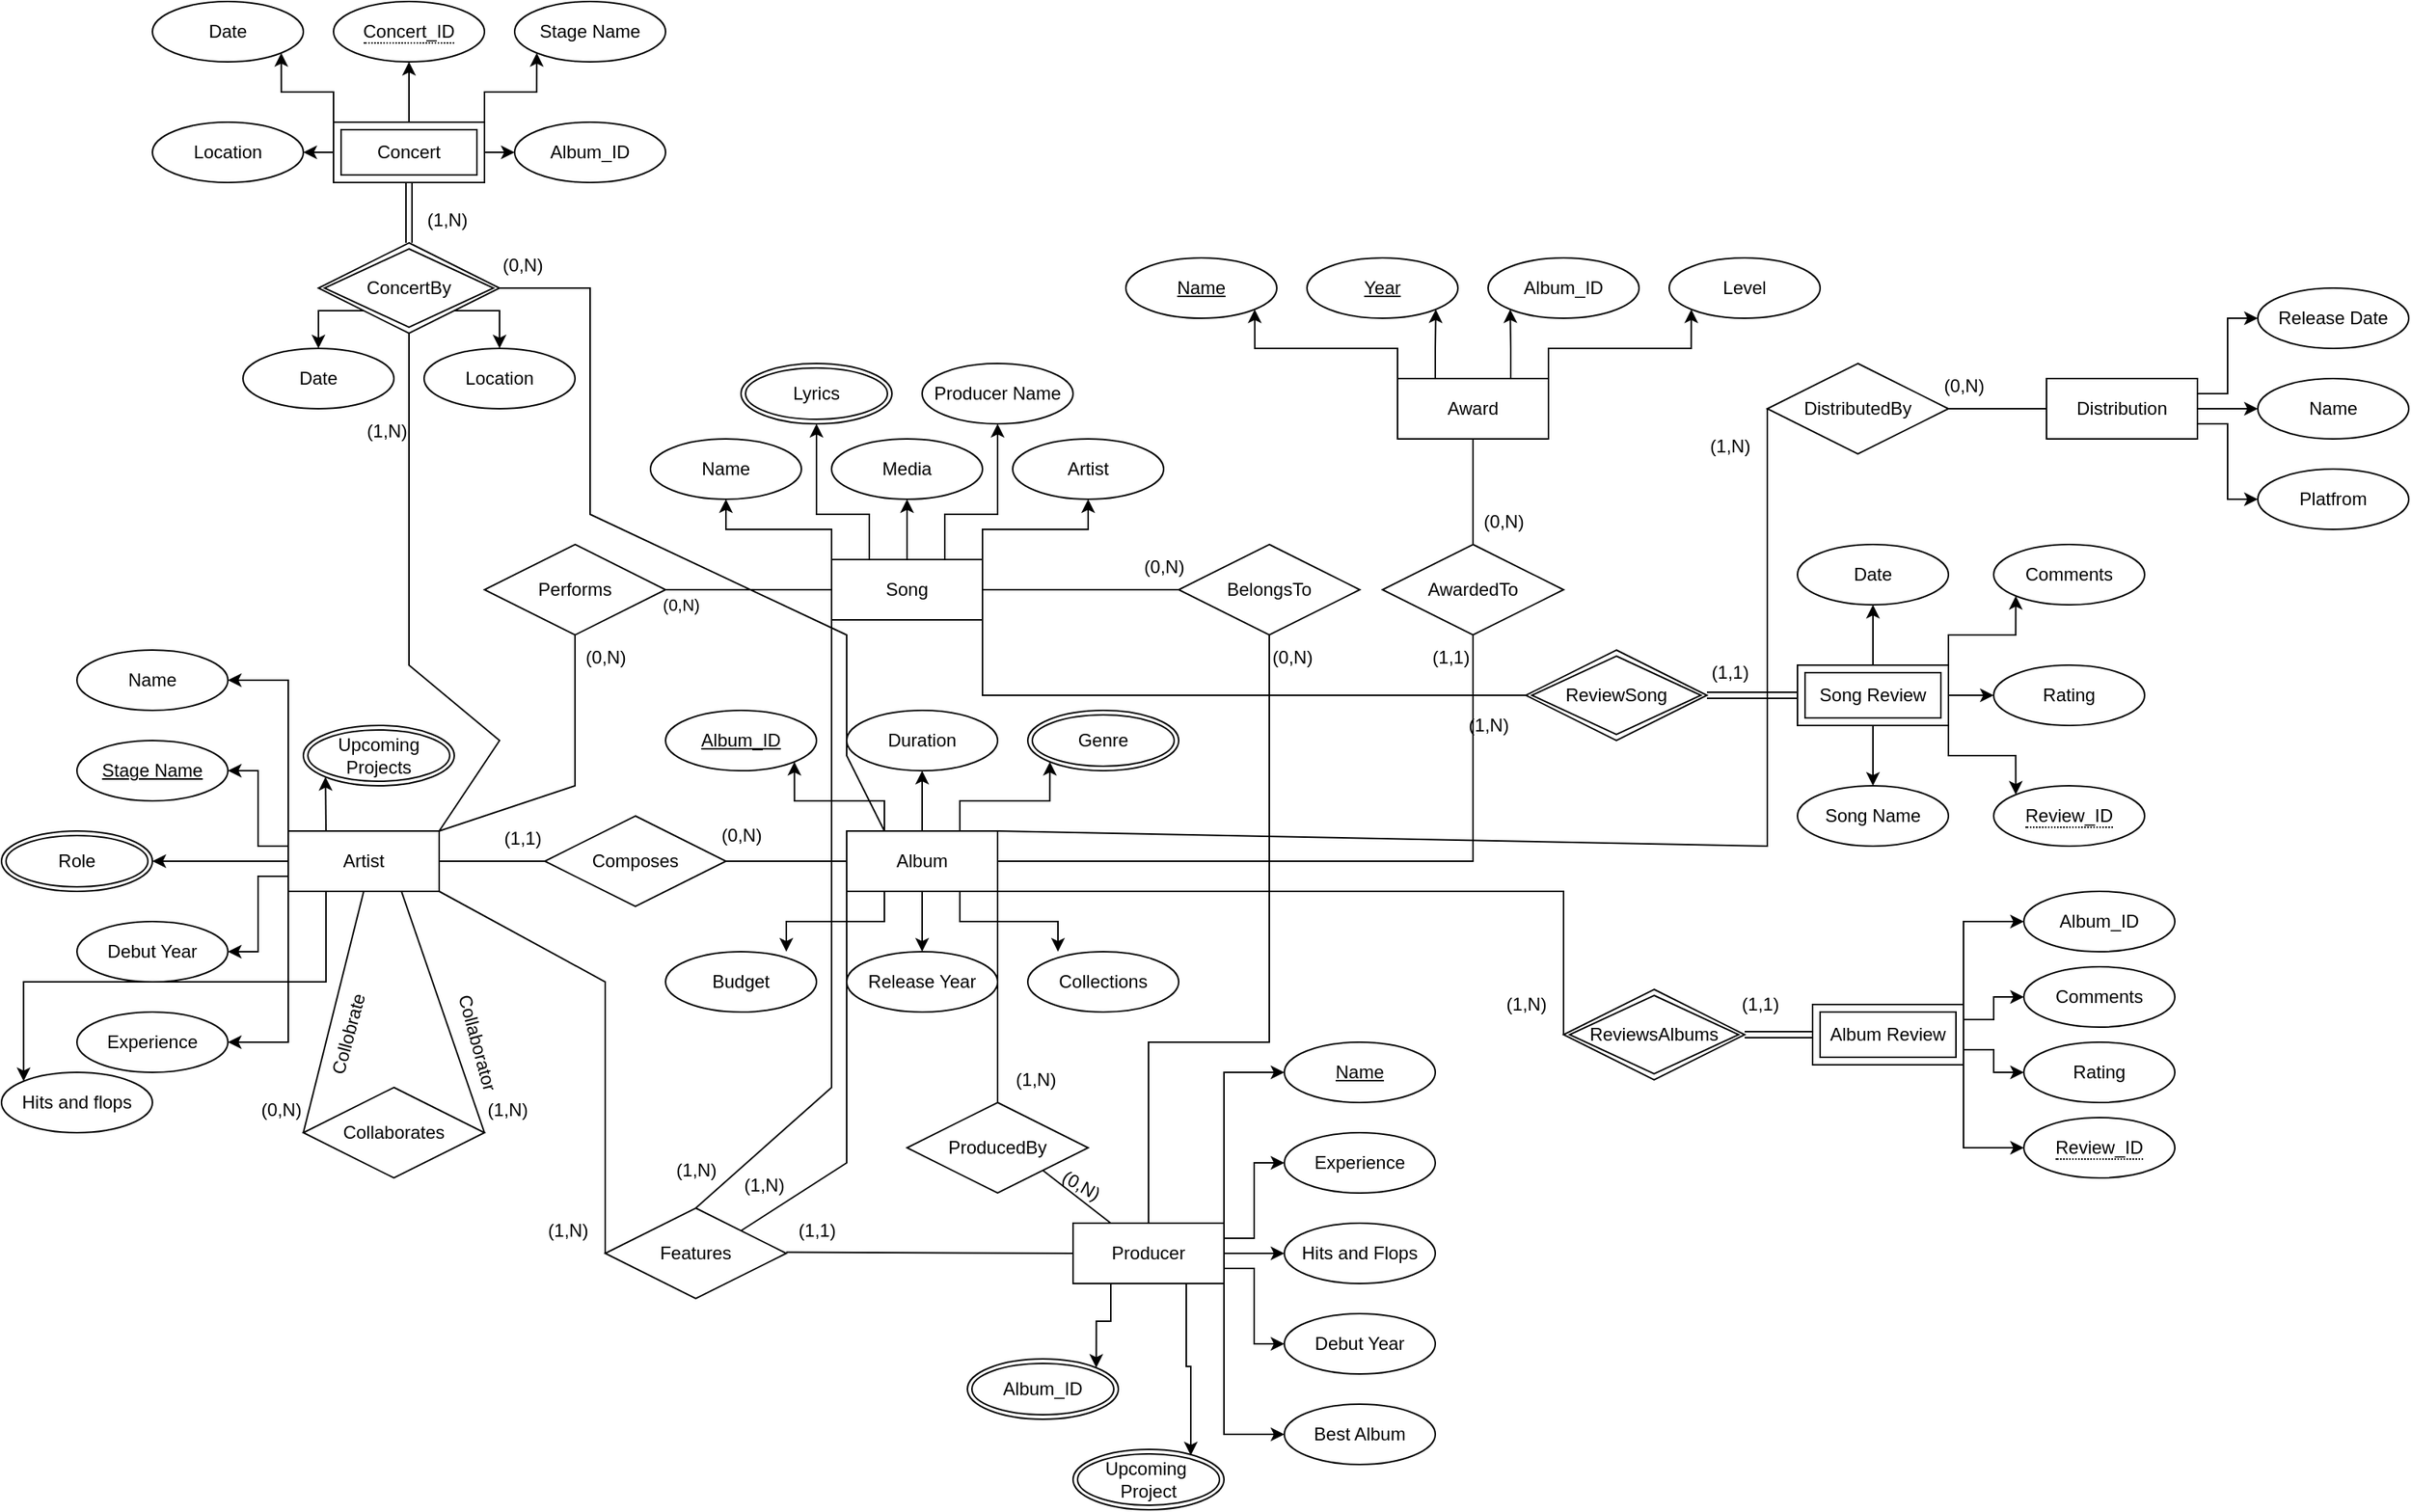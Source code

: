 <mxfile version="24.8.1">
  <diagram name="Page-1" id="gNKLgJ729ShWe-qxN5XY">
    <mxGraphModel dx="2449" dy="1086" grid="0" gridSize="10" guides="1" tooltips="1" connect="1" arrows="1" fold="1" page="0" pageScale="1" pageWidth="850" pageHeight="1100" math="0" shadow="0">
      <root>
        <mxCell id="0" />
        <mxCell id="1" parent="0" />
        <mxCell id="EXmQkmnTeIxn1TlSWP1r-30" value="" style="group" vertex="1" connectable="0" parent="1">
          <mxGeometry x="-320" y="500" width="370" height="320" as="geometry" />
        </mxCell>
        <mxCell id="EXmQkmnTeIxn1TlSWP1r-23" style="edgeStyle=orthogonalEdgeStyle;rounded=0;orthogonalLoop=1;jettySize=auto;html=1;exitX=0;exitY=0;exitDx=0;exitDy=0;entryX=1;entryY=0.5;entryDx=0;entryDy=0;" edge="1" parent="EXmQkmnTeIxn1TlSWP1r-30" source="EXmQkmnTeIxn1TlSWP1r-2" target="EXmQkmnTeIxn1TlSWP1r-11">
          <mxGeometry relative="1" as="geometry" />
        </mxCell>
        <mxCell id="EXmQkmnTeIxn1TlSWP1r-24" style="edgeStyle=orthogonalEdgeStyle;rounded=0;orthogonalLoop=1;jettySize=auto;html=1;exitX=0;exitY=0.25;exitDx=0;exitDy=0;entryX=1;entryY=0.5;entryDx=0;entryDy=0;" edge="1" parent="EXmQkmnTeIxn1TlSWP1r-30" source="EXmQkmnTeIxn1TlSWP1r-2" target="EXmQkmnTeIxn1TlSWP1r-13">
          <mxGeometry relative="1" as="geometry" />
        </mxCell>
        <mxCell id="EXmQkmnTeIxn1TlSWP1r-25" style="edgeStyle=orthogonalEdgeStyle;rounded=0;orthogonalLoop=1;jettySize=auto;html=1;exitX=0;exitY=1;exitDx=0;exitDy=0;entryX=1;entryY=0.5;entryDx=0;entryDy=0;" edge="1" parent="EXmQkmnTeIxn1TlSWP1r-30" source="EXmQkmnTeIxn1TlSWP1r-2" target="EXmQkmnTeIxn1TlSWP1r-17">
          <mxGeometry relative="1" as="geometry" />
        </mxCell>
        <mxCell id="EXmQkmnTeIxn1TlSWP1r-26" style="edgeStyle=orthogonalEdgeStyle;rounded=0;orthogonalLoop=1;jettySize=auto;html=1;exitX=0;exitY=0.75;exitDx=0;exitDy=0;entryX=1;entryY=0.5;entryDx=0;entryDy=0;" edge="1" parent="EXmQkmnTeIxn1TlSWP1r-30" source="EXmQkmnTeIxn1TlSWP1r-2" target="EXmQkmnTeIxn1TlSWP1r-14">
          <mxGeometry relative="1" as="geometry" />
        </mxCell>
        <mxCell id="EXmQkmnTeIxn1TlSWP1r-27" style="edgeStyle=orthogonalEdgeStyle;rounded=0;orthogonalLoop=1;jettySize=auto;html=1;exitX=0;exitY=0.5;exitDx=0;exitDy=0;entryX=1;entryY=0.5;entryDx=0;entryDy=0;" edge="1" parent="EXmQkmnTeIxn1TlSWP1r-30" source="EXmQkmnTeIxn1TlSWP1r-2" target="EXmQkmnTeIxn1TlSWP1r-16">
          <mxGeometry relative="1" as="geometry" />
        </mxCell>
        <mxCell id="EXmQkmnTeIxn1TlSWP1r-28" style="edgeStyle=orthogonalEdgeStyle;rounded=0;orthogonalLoop=1;jettySize=auto;html=1;exitX=0.25;exitY=0;exitDx=0;exitDy=0;entryX=0;entryY=1;entryDx=0;entryDy=0;" edge="1" parent="EXmQkmnTeIxn1TlSWP1r-30" source="EXmQkmnTeIxn1TlSWP1r-2" target="EXmQkmnTeIxn1TlSWP1r-18">
          <mxGeometry relative="1" as="geometry" />
        </mxCell>
        <mxCell id="EXmQkmnTeIxn1TlSWP1r-2" value="Artist" style="whiteSpace=wrap;html=1;align=center;" vertex="1" parent="EXmQkmnTeIxn1TlSWP1r-30">
          <mxGeometry x="190" y="120" width="100" height="40" as="geometry" />
        </mxCell>
        <mxCell id="EXmQkmnTeIxn1TlSWP1r-11" value="Name" style="ellipse;whiteSpace=wrap;html=1;align=center;" vertex="1" parent="EXmQkmnTeIxn1TlSWP1r-30">
          <mxGeometry x="50" width="100" height="40" as="geometry" />
        </mxCell>
        <mxCell id="EXmQkmnTeIxn1TlSWP1r-13" value="Stage Name" style="ellipse;whiteSpace=wrap;html=1;align=center;fontStyle=4;" vertex="1" parent="EXmQkmnTeIxn1TlSWP1r-30">
          <mxGeometry x="50" y="60" width="100" height="40" as="geometry" />
        </mxCell>
        <mxCell id="EXmQkmnTeIxn1TlSWP1r-14" value="Debut Year" style="ellipse;whiteSpace=wrap;html=1;align=center;" vertex="1" parent="EXmQkmnTeIxn1TlSWP1r-30">
          <mxGeometry x="50" y="180" width="100" height="40" as="geometry" />
        </mxCell>
        <mxCell id="EXmQkmnTeIxn1TlSWP1r-16" value="Role" style="ellipse;shape=doubleEllipse;margin=3;whiteSpace=wrap;html=1;align=center;" vertex="1" parent="EXmQkmnTeIxn1TlSWP1r-30">
          <mxGeometry y="120" width="100" height="40" as="geometry" />
        </mxCell>
        <mxCell id="EXmQkmnTeIxn1TlSWP1r-17" value="Experience" style="ellipse;whiteSpace=wrap;html=1;align=center;" vertex="1" parent="EXmQkmnTeIxn1TlSWP1r-30">
          <mxGeometry x="50" y="240" width="100" height="40" as="geometry" />
        </mxCell>
        <mxCell id="EXmQkmnTeIxn1TlSWP1r-18" value="Upcoming&lt;div&gt;Projects&lt;/div&gt;" style="ellipse;shape=doubleEllipse;margin=3;whiteSpace=wrap;html=1;align=center;" vertex="1" parent="EXmQkmnTeIxn1TlSWP1r-30">
          <mxGeometry x="200" y="50" width="100" height="40" as="geometry" />
        </mxCell>
        <mxCell id="EXmQkmnTeIxn1TlSWP1r-154" value="Collaborator" style="text;html=1;align=center;verticalAlign=middle;resizable=0;points=[];autosize=1;strokeColor=none;fillColor=none;rotation=75;" vertex="1" parent="EXmQkmnTeIxn1TlSWP1r-30">
          <mxGeometry x="270" y="245" width="90" height="30" as="geometry" />
        </mxCell>
        <mxCell id="EXmQkmnTeIxn1TlSWP1r-156" value="Collobrate" style="text;html=1;align=center;verticalAlign=middle;resizable=0;points=[];autosize=1;strokeColor=none;fillColor=none;rotation=-75;" vertex="1" parent="EXmQkmnTeIxn1TlSWP1r-30">
          <mxGeometry x="190" y="240" width="80" height="30" as="geometry" />
        </mxCell>
        <mxCell id="EXmQkmnTeIxn1TlSWP1r-198" value="(1,1)" style="text;html=1;align=center;verticalAlign=middle;resizable=0;points=[];autosize=1;strokeColor=none;fillColor=none;" vertex="1" parent="EXmQkmnTeIxn1TlSWP1r-30">
          <mxGeometry x="320" y="110" width="50" height="30" as="geometry" />
        </mxCell>
        <mxCell id="EXmQkmnTeIxn1TlSWP1r-217" value="(1,N)" style="text;html=1;align=center;verticalAlign=middle;resizable=0;points=[];autosize=1;strokeColor=none;fillColor=none;" vertex="1" parent="EXmQkmnTeIxn1TlSWP1r-30">
          <mxGeometry x="310" y="290" width="50" height="30" as="geometry" />
        </mxCell>
        <mxCell id="EXmQkmnTeIxn1TlSWP1r-219" value="(0,N)" style="text;html=1;align=center;verticalAlign=middle;resizable=0;points=[];autosize=1;strokeColor=none;fillColor=none;" vertex="1" parent="EXmQkmnTeIxn1TlSWP1r-30">
          <mxGeometry x="160" y="290" width="50" height="30" as="geometry" />
        </mxCell>
        <mxCell id="EXmQkmnTeIxn1TlSWP1r-48" value="" style="group" vertex="1" connectable="0" parent="1">
          <mxGeometry x="320" y="760" width="310" height="310" as="geometry" />
        </mxCell>
        <mxCell id="EXmQkmnTeIxn1TlSWP1r-41" style="edgeStyle=orthogonalEdgeStyle;rounded=0;orthogonalLoop=1;jettySize=auto;html=1;exitX=1;exitY=0;exitDx=0;exitDy=0;entryX=0;entryY=0.5;entryDx=0;entryDy=0;" edge="1" parent="EXmQkmnTeIxn1TlSWP1r-48" source="EXmQkmnTeIxn1TlSWP1r-6" target="EXmQkmnTeIxn1TlSWP1r-31">
          <mxGeometry relative="1" as="geometry" />
        </mxCell>
        <mxCell id="EXmQkmnTeIxn1TlSWP1r-42" style="edgeStyle=orthogonalEdgeStyle;rounded=0;orthogonalLoop=1;jettySize=auto;html=1;exitX=1;exitY=0.25;exitDx=0;exitDy=0;entryX=0;entryY=0.5;entryDx=0;entryDy=0;" edge="1" parent="EXmQkmnTeIxn1TlSWP1r-48" source="EXmQkmnTeIxn1TlSWP1r-6" target="EXmQkmnTeIxn1TlSWP1r-38">
          <mxGeometry relative="1" as="geometry" />
        </mxCell>
        <mxCell id="EXmQkmnTeIxn1TlSWP1r-43" style="edgeStyle=orthogonalEdgeStyle;rounded=0;orthogonalLoop=1;jettySize=auto;html=1;exitX=1;exitY=0.5;exitDx=0;exitDy=0;entryX=0;entryY=0.5;entryDx=0;entryDy=0;" edge="1" parent="EXmQkmnTeIxn1TlSWP1r-48" source="EXmQkmnTeIxn1TlSWP1r-6" target="EXmQkmnTeIxn1TlSWP1r-40">
          <mxGeometry relative="1" as="geometry" />
        </mxCell>
        <mxCell id="EXmQkmnTeIxn1TlSWP1r-44" style="edgeStyle=orthogonalEdgeStyle;rounded=0;orthogonalLoop=1;jettySize=auto;html=1;exitX=1;exitY=0.75;exitDx=0;exitDy=0;entryX=0;entryY=0.5;entryDx=0;entryDy=0;" edge="1" parent="EXmQkmnTeIxn1TlSWP1r-48" source="EXmQkmnTeIxn1TlSWP1r-6" target="EXmQkmnTeIxn1TlSWP1r-34">
          <mxGeometry relative="1" as="geometry" />
        </mxCell>
        <mxCell id="EXmQkmnTeIxn1TlSWP1r-45" style="edgeStyle=orthogonalEdgeStyle;rounded=0;orthogonalLoop=1;jettySize=auto;html=1;exitX=1;exitY=1;exitDx=0;exitDy=0;entryX=0;entryY=0.5;entryDx=0;entryDy=0;" edge="1" parent="EXmQkmnTeIxn1TlSWP1r-48" source="EXmQkmnTeIxn1TlSWP1r-6" target="EXmQkmnTeIxn1TlSWP1r-37">
          <mxGeometry relative="1" as="geometry" />
        </mxCell>
        <mxCell id="EXmQkmnTeIxn1TlSWP1r-46" style="edgeStyle=orthogonalEdgeStyle;rounded=0;orthogonalLoop=1;jettySize=auto;html=1;exitX=0.25;exitY=1;exitDx=0;exitDy=0;entryX=1;entryY=0;entryDx=0;entryDy=0;" edge="1" parent="EXmQkmnTeIxn1TlSWP1r-48" source="EXmQkmnTeIxn1TlSWP1r-6" target="EXmQkmnTeIxn1TlSWP1r-33">
          <mxGeometry relative="1" as="geometry" />
        </mxCell>
        <mxCell id="EXmQkmnTeIxn1TlSWP1r-6" value="Producer" style="whiteSpace=wrap;html=1;align=center;" vertex="1" parent="EXmQkmnTeIxn1TlSWP1r-48">
          <mxGeometry x="70" y="120" width="100" height="40" as="geometry" />
        </mxCell>
        <mxCell id="EXmQkmnTeIxn1TlSWP1r-31" value="Name" style="ellipse;whiteSpace=wrap;html=1;align=center;fontStyle=4;" vertex="1" parent="EXmQkmnTeIxn1TlSWP1r-48">
          <mxGeometry x="210" width="100" height="40" as="geometry" />
        </mxCell>
        <mxCell id="EXmQkmnTeIxn1TlSWP1r-33" value="Album_ID" style="ellipse;shape=doubleEllipse;margin=3;whiteSpace=wrap;html=1;align=center;" vertex="1" parent="EXmQkmnTeIxn1TlSWP1r-48">
          <mxGeometry y="210" width="100" height="40" as="geometry" />
        </mxCell>
        <mxCell id="EXmQkmnTeIxn1TlSWP1r-34" value="Debut Year" style="ellipse;whiteSpace=wrap;html=1;align=center;" vertex="1" parent="EXmQkmnTeIxn1TlSWP1r-48">
          <mxGeometry x="210" y="180" width="100" height="40" as="geometry" />
        </mxCell>
        <mxCell id="EXmQkmnTeIxn1TlSWP1r-35" value="Upcoming&amp;nbsp;&lt;div&gt;Project&lt;/div&gt;" style="ellipse;shape=doubleEllipse;margin=3;whiteSpace=wrap;html=1;align=center;" vertex="1" parent="EXmQkmnTeIxn1TlSWP1r-48">
          <mxGeometry x="70" y="270" width="100" height="40" as="geometry" />
        </mxCell>
        <mxCell id="EXmQkmnTeIxn1TlSWP1r-37" value="Best Album" style="ellipse;whiteSpace=wrap;html=1;align=center;" vertex="1" parent="EXmQkmnTeIxn1TlSWP1r-48">
          <mxGeometry x="210" y="240" width="100" height="40" as="geometry" />
        </mxCell>
        <mxCell id="EXmQkmnTeIxn1TlSWP1r-38" value="Experience" style="ellipse;whiteSpace=wrap;html=1;align=center;" vertex="1" parent="EXmQkmnTeIxn1TlSWP1r-48">
          <mxGeometry x="210" y="60" width="100" height="40" as="geometry" />
        </mxCell>
        <mxCell id="EXmQkmnTeIxn1TlSWP1r-40" value="Hits and Flops" style="ellipse;whiteSpace=wrap;html=1;align=center;" vertex="1" parent="EXmQkmnTeIxn1TlSWP1r-48">
          <mxGeometry x="210" y="120" width="100" height="40" as="geometry" />
        </mxCell>
        <mxCell id="EXmQkmnTeIxn1TlSWP1r-47" style="edgeStyle=orthogonalEdgeStyle;rounded=0;orthogonalLoop=1;jettySize=auto;html=1;exitX=0.75;exitY=1;exitDx=0;exitDy=0;entryX=0.78;entryY=0.1;entryDx=0;entryDy=0;entryPerimeter=0;" edge="1" parent="EXmQkmnTeIxn1TlSWP1r-48" source="EXmQkmnTeIxn1TlSWP1r-6" target="EXmQkmnTeIxn1TlSWP1r-35">
          <mxGeometry relative="1" as="geometry" />
        </mxCell>
        <mxCell id="EXmQkmnTeIxn1TlSWP1r-144" value="ProducedBy" style="shape=rhombus;perimeter=rhombusPerimeter;whiteSpace=wrap;html=1;align=center;" vertex="1" parent="EXmQkmnTeIxn1TlSWP1r-48">
          <mxGeometry x="-40" y="40" width="120" height="60" as="geometry" />
        </mxCell>
        <mxCell id="EXmQkmnTeIxn1TlSWP1r-162" value="" style="endArrow=none;html=1;rounded=0;exitX=1;exitY=1;exitDx=0;exitDy=0;entryX=0.25;entryY=0;entryDx=0;entryDy=0;" edge="1" parent="EXmQkmnTeIxn1TlSWP1r-48" source="EXmQkmnTeIxn1TlSWP1r-144" target="EXmQkmnTeIxn1TlSWP1r-6">
          <mxGeometry relative="1" as="geometry">
            <mxPoint x="30" y="40" as="sourcePoint" />
            <mxPoint x="190" y="40" as="targetPoint" />
          </mxGeometry>
        </mxCell>
        <mxCell id="EXmQkmnTeIxn1TlSWP1r-202" value="(1,N)" style="text;html=1;align=center;verticalAlign=middle;resizable=0;points=[];autosize=1;strokeColor=none;fillColor=none;" vertex="1" parent="EXmQkmnTeIxn1TlSWP1r-48">
          <mxGeometry x="20" y="10" width="50" height="30" as="geometry" />
        </mxCell>
        <mxCell id="EXmQkmnTeIxn1TlSWP1r-203" value="(0,N)" style="text;html=1;align=center;verticalAlign=middle;resizable=0;points=[];autosize=1;strokeColor=none;fillColor=none;rotation=30;" vertex="1" parent="EXmQkmnTeIxn1TlSWP1r-48">
          <mxGeometry x="50" y="80" width="50" height="30" as="geometry" />
        </mxCell>
        <mxCell id="EXmQkmnTeIxn1TlSWP1r-62" value="" style="group" vertex="1" connectable="0" parent="1">
          <mxGeometry x="120" y="540" width="340" height="200" as="geometry" />
        </mxCell>
        <mxCell id="EXmQkmnTeIxn1TlSWP1r-56" style="edgeStyle=orthogonalEdgeStyle;rounded=0;orthogonalLoop=1;jettySize=auto;html=1;exitX=0.5;exitY=0;exitDx=0;exitDy=0;entryX=0.5;entryY=1;entryDx=0;entryDy=0;" edge="1" parent="EXmQkmnTeIxn1TlSWP1r-62" source="EXmQkmnTeIxn1TlSWP1r-5" target="EXmQkmnTeIxn1TlSWP1r-50">
          <mxGeometry relative="1" as="geometry" />
        </mxCell>
        <mxCell id="EXmQkmnTeIxn1TlSWP1r-57" style="edgeStyle=orthogonalEdgeStyle;rounded=0;orthogonalLoop=1;jettySize=auto;html=1;exitX=0.75;exitY=0;exitDx=0;exitDy=0;entryX=0;entryY=1;entryDx=0;entryDy=0;" edge="1" parent="EXmQkmnTeIxn1TlSWP1r-62" source="EXmQkmnTeIxn1TlSWP1r-5" target="EXmQkmnTeIxn1TlSWP1r-52">
          <mxGeometry relative="1" as="geometry" />
        </mxCell>
        <mxCell id="EXmQkmnTeIxn1TlSWP1r-58" style="edgeStyle=orthogonalEdgeStyle;rounded=0;orthogonalLoop=1;jettySize=auto;html=1;exitX=0.25;exitY=0;exitDx=0;exitDy=0;entryX=1;entryY=1;entryDx=0;entryDy=0;" edge="1" parent="EXmQkmnTeIxn1TlSWP1r-62" source="EXmQkmnTeIxn1TlSWP1r-5" target="EXmQkmnTeIxn1TlSWP1r-49">
          <mxGeometry relative="1" as="geometry" />
        </mxCell>
        <mxCell id="EXmQkmnTeIxn1TlSWP1r-60" style="edgeStyle=orthogonalEdgeStyle;rounded=0;orthogonalLoop=1;jettySize=auto;html=1;exitX=0.5;exitY=1;exitDx=0;exitDy=0;entryX=0.5;entryY=0;entryDx=0;entryDy=0;" edge="1" parent="EXmQkmnTeIxn1TlSWP1r-62" source="EXmQkmnTeIxn1TlSWP1r-5" target="EXmQkmnTeIxn1TlSWP1r-51">
          <mxGeometry relative="1" as="geometry" />
        </mxCell>
        <mxCell id="EXmQkmnTeIxn1TlSWP1r-5" value="Album" style="whiteSpace=wrap;html=1;align=center;" vertex="1" parent="EXmQkmnTeIxn1TlSWP1r-62">
          <mxGeometry x="120" y="80" width="100" height="40" as="geometry" />
        </mxCell>
        <mxCell id="EXmQkmnTeIxn1TlSWP1r-49" value="Album_ID" style="ellipse;whiteSpace=wrap;html=1;align=center;fontStyle=4;" vertex="1" parent="EXmQkmnTeIxn1TlSWP1r-62">
          <mxGeometry width="100" height="40" as="geometry" />
        </mxCell>
        <mxCell id="EXmQkmnTeIxn1TlSWP1r-50" value="Duration" style="ellipse;whiteSpace=wrap;html=1;align=center;" vertex="1" parent="EXmQkmnTeIxn1TlSWP1r-62">
          <mxGeometry x="120" width="100" height="40" as="geometry" />
        </mxCell>
        <mxCell id="EXmQkmnTeIxn1TlSWP1r-51" value="Release Year" style="ellipse;whiteSpace=wrap;html=1;align=center;" vertex="1" parent="EXmQkmnTeIxn1TlSWP1r-62">
          <mxGeometry x="120" y="160" width="100" height="40" as="geometry" />
        </mxCell>
        <mxCell id="EXmQkmnTeIxn1TlSWP1r-52" value="Genre" style="ellipse;shape=doubleEllipse;margin=3;whiteSpace=wrap;html=1;align=center;" vertex="1" parent="EXmQkmnTeIxn1TlSWP1r-62">
          <mxGeometry x="240" width="100" height="40" as="geometry" />
        </mxCell>
        <mxCell id="EXmQkmnTeIxn1TlSWP1r-53" value="Budget" style="ellipse;whiteSpace=wrap;html=1;align=center;" vertex="1" parent="EXmQkmnTeIxn1TlSWP1r-62">
          <mxGeometry y="160" width="100" height="40" as="geometry" />
        </mxCell>
        <mxCell id="EXmQkmnTeIxn1TlSWP1r-54" value="Collections" style="ellipse;whiteSpace=wrap;html=1;align=center;" vertex="1" parent="EXmQkmnTeIxn1TlSWP1r-62">
          <mxGeometry x="240" y="160" width="100" height="40" as="geometry" />
        </mxCell>
        <mxCell id="EXmQkmnTeIxn1TlSWP1r-59" style="edgeStyle=orthogonalEdgeStyle;rounded=0;orthogonalLoop=1;jettySize=auto;html=1;exitX=0.25;exitY=1;exitDx=0;exitDy=0;entryX=0.8;entryY=0;entryDx=0;entryDy=0;entryPerimeter=0;" edge="1" parent="EXmQkmnTeIxn1TlSWP1r-62" source="EXmQkmnTeIxn1TlSWP1r-5" target="EXmQkmnTeIxn1TlSWP1r-53">
          <mxGeometry relative="1" as="geometry" />
        </mxCell>
        <mxCell id="EXmQkmnTeIxn1TlSWP1r-61" style="edgeStyle=orthogonalEdgeStyle;rounded=0;orthogonalLoop=1;jettySize=auto;html=1;exitX=0.75;exitY=1;exitDx=0;exitDy=0;entryX=0.2;entryY=0;entryDx=0;entryDy=0;entryPerimeter=0;" edge="1" parent="EXmQkmnTeIxn1TlSWP1r-62" source="EXmQkmnTeIxn1TlSWP1r-5" target="EXmQkmnTeIxn1TlSWP1r-54">
          <mxGeometry relative="1" as="geometry" />
        </mxCell>
        <mxCell id="EXmQkmnTeIxn1TlSWP1r-75" value="" style="group" vertex="1" connectable="0" parent="1">
          <mxGeometry x="110" y="310" width="365" height="170" as="geometry" />
        </mxCell>
        <mxCell id="EXmQkmnTeIxn1TlSWP1r-70" style="edgeStyle=orthogonalEdgeStyle;rounded=0;orthogonalLoop=1;jettySize=auto;html=1;exitX=0;exitY=0;exitDx=0;exitDy=0;entryX=0.5;entryY=1;entryDx=0;entryDy=0;" edge="1" parent="EXmQkmnTeIxn1TlSWP1r-75" source="EXmQkmnTeIxn1TlSWP1r-1" target="EXmQkmnTeIxn1TlSWP1r-63">
          <mxGeometry relative="1" as="geometry" />
        </mxCell>
        <mxCell id="EXmQkmnTeIxn1TlSWP1r-71" style="edgeStyle=orthogonalEdgeStyle;rounded=0;orthogonalLoop=1;jettySize=auto;html=1;exitX=0.5;exitY=0;exitDx=0;exitDy=0;entryX=0.5;entryY=1;entryDx=0;entryDy=0;" edge="1" parent="EXmQkmnTeIxn1TlSWP1r-75" source="EXmQkmnTeIxn1TlSWP1r-1" target="EXmQkmnTeIxn1TlSWP1r-67">
          <mxGeometry relative="1" as="geometry" />
        </mxCell>
        <mxCell id="EXmQkmnTeIxn1TlSWP1r-72" style="edgeStyle=orthogonalEdgeStyle;rounded=0;orthogonalLoop=1;jettySize=auto;html=1;exitX=1;exitY=0;exitDx=0;exitDy=0;entryX=0.5;entryY=1;entryDx=0;entryDy=0;" edge="1" parent="EXmQkmnTeIxn1TlSWP1r-75" source="EXmQkmnTeIxn1TlSWP1r-1" target="EXmQkmnTeIxn1TlSWP1r-64">
          <mxGeometry relative="1" as="geometry" />
        </mxCell>
        <mxCell id="EXmQkmnTeIxn1TlSWP1r-73" style="edgeStyle=orthogonalEdgeStyle;rounded=0;orthogonalLoop=1;jettySize=auto;html=1;exitX=0.75;exitY=0;exitDx=0;exitDy=0;entryX=0.5;entryY=1;entryDx=0;entryDy=0;" edge="1" parent="EXmQkmnTeIxn1TlSWP1r-75" source="EXmQkmnTeIxn1TlSWP1r-1" target="EXmQkmnTeIxn1TlSWP1r-66">
          <mxGeometry relative="1" as="geometry">
            <Array as="points">
              <mxPoint x="195" y="100" />
              <mxPoint x="230" y="100" />
            </Array>
          </mxGeometry>
        </mxCell>
        <mxCell id="EXmQkmnTeIxn1TlSWP1r-74" style="edgeStyle=orthogonalEdgeStyle;rounded=0;orthogonalLoop=1;jettySize=auto;html=1;exitX=0.25;exitY=0;exitDx=0;exitDy=0;entryX=0.5;entryY=1;entryDx=0;entryDy=0;" edge="1" parent="EXmQkmnTeIxn1TlSWP1r-75" source="EXmQkmnTeIxn1TlSWP1r-1" target="EXmQkmnTeIxn1TlSWP1r-65">
          <mxGeometry relative="1" as="geometry">
            <Array as="points">
              <mxPoint x="145" y="100" />
              <mxPoint x="110" y="100" />
            </Array>
          </mxGeometry>
        </mxCell>
        <mxCell id="EXmQkmnTeIxn1TlSWP1r-1" value="Song" style="whiteSpace=wrap;html=1;align=center;" vertex="1" parent="EXmQkmnTeIxn1TlSWP1r-75">
          <mxGeometry x="120" y="130" width="100" height="40" as="geometry" />
        </mxCell>
        <mxCell id="EXmQkmnTeIxn1TlSWP1r-63" value="Name" style="ellipse;whiteSpace=wrap;html=1;align=center;" vertex="1" parent="EXmQkmnTeIxn1TlSWP1r-75">
          <mxGeometry y="50" width="100" height="40" as="geometry" />
        </mxCell>
        <mxCell id="EXmQkmnTeIxn1TlSWP1r-64" value="Artist" style="ellipse;whiteSpace=wrap;html=1;align=center;" vertex="1" parent="EXmQkmnTeIxn1TlSWP1r-75">
          <mxGeometry x="240" y="50" width="100" height="40" as="geometry" />
        </mxCell>
        <mxCell id="EXmQkmnTeIxn1TlSWP1r-65" value="Lyrics" style="ellipse;shape=doubleEllipse;margin=3;whiteSpace=wrap;html=1;align=center;" vertex="1" parent="EXmQkmnTeIxn1TlSWP1r-75">
          <mxGeometry x="60" width="100" height="40" as="geometry" />
        </mxCell>
        <mxCell id="EXmQkmnTeIxn1TlSWP1r-66" value="Producer Name" style="ellipse;whiteSpace=wrap;html=1;align=center;" vertex="1" parent="EXmQkmnTeIxn1TlSWP1r-75">
          <mxGeometry x="180" width="100" height="40" as="geometry" />
        </mxCell>
        <mxCell id="EXmQkmnTeIxn1TlSWP1r-67" value="Media" style="ellipse;whiteSpace=wrap;html=1;align=center;" vertex="1" parent="EXmQkmnTeIxn1TlSWP1r-75">
          <mxGeometry x="120" y="50" width="100" height="40" as="geometry" />
        </mxCell>
        <mxCell id="EXmQkmnTeIxn1TlSWP1r-200" value="(0,N)" style="text;html=1;align=center;verticalAlign=middle;resizable=0;points=[];autosize=1;strokeColor=none;fillColor=none;" vertex="1" parent="EXmQkmnTeIxn1TlSWP1r-75">
          <mxGeometry x="315" y="120" width="50" height="30" as="geometry" />
        </mxCell>
        <mxCell id="EXmQkmnTeIxn1TlSWP1r-83" value="" style="group" vertex="1" connectable="0" parent="1">
          <mxGeometry x="1035" y="260" width="240" height="160" as="geometry" />
        </mxCell>
        <mxCell id="EXmQkmnTeIxn1TlSWP1r-80" style="edgeStyle=orthogonalEdgeStyle;rounded=0;orthogonalLoop=1;jettySize=auto;html=1;exitX=1;exitY=0.25;exitDx=0;exitDy=0;entryX=0;entryY=0.5;entryDx=0;entryDy=0;" edge="1" parent="EXmQkmnTeIxn1TlSWP1r-83" source="EXmQkmnTeIxn1TlSWP1r-9" target="EXmQkmnTeIxn1TlSWP1r-79">
          <mxGeometry relative="1" as="geometry" />
        </mxCell>
        <mxCell id="EXmQkmnTeIxn1TlSWP1r-81" style="edgeStyle=orthogonalEdgeStyle;rounded=0;orthogonalLoop=1;jettySize=auto;html=1;exitX=1;exitY=0.75;exitDx=0;exitDy=0;entryX=0;entryY=0.5;entryDx=0;entryDy=0;" edge="1" parent="EXmQkmnTeIxn1TlSWP1r-83" source="EXmQkmnTeIxn1TlSWP1r-9" target="EXmQkmnTeIxn1TlSWP1r-77">
          <mxGeometry relative="1" as="geometry" />
        </mxCell>
        <mxCell id="EXmQkmnTeIxn1TlSWP1r-82" style="edgeStyle=orthogonalEdgeStyle;rounded=0;orthogonalLoop=1;jettySize=auto;html=1;exitX=1;exitY=0.5;exitDx=0;exitDy=0;entryX=0;entryY=0.5;entryDx=0;entryDy=0;" edge="1" parent="EXmQkmnTeIxn1TlSWP1r-83" source="EXmQkmnTeIxn1TlSWP1r-9" target="EXmQkmnTeIxn1TlSWP1r-76">
          <mxGeometry relative="1" as="geometry" />
        </mxCell>
        <mxCell id="EXmQkmnTeIxn1TlSWP1r-9" value="Distribution" style="whiteSpace=wrap;html=1;align=center;" vertex="1" parent="EXmQkmnTeIxn1TlSWP1r-83">
          <mxGeometry y="60" width="100" height="40" as="geometry" />
        </mxCell>
        <mxCell id="EXmQkmnTeIxn1TlSWP1r-76" value="Name" style="ellipse;whiteSpace=wrap;html=1;align=center;" vertex="1" parent="EXmQkmnTeIxn1TlSWP1r-83">
          <mxGeometry x="140" y="60" width="100" height="40" as="geometry" />
        </mxCell>
        <mxCell id="EXmQkmnTeIxn1TlSWP1r-77" value="Platfrom" style="ellipse;whiteSpace=wrap;html=1;align=center;" vertex="1" parent="EXmQkmnTeIxn1TlSWP1r-83">
          <mxGeometry x="140" y="120" width="100" height="40" as="geometry" />
        </mxCell>
        <mxCell id="EXmQkmnTeIxn1TlSWP1r-79" value="Release Date" style="ellipse;whiteSpace=wrap;html=1;align=center;" vertex="1" parent="EXmQkmnTeIxn1TlSWP1r-83">
          <mxGeometry x="140" width="100" height="40" as="geometry" />
        </mxCell>
        <mxCell id="EXmQkmnTeIxn1TlSWP1r-94" value="" style="group" vertex="1" connectable="0" parent="1">
          <mxGeometry x="425" y="240" width="460" height="140" as="geometry" />
        </mxCell>
        <mxCell id="EXmQkmnTeIxn1TlSWP1r-90" style="edgeStyle=orthogonalEdgeStyle;rounded=0;orthogonalLoop=1;jettySize=auto;html=1;exitX=0;exitY=0;exitDx=0;exitDy=0;entryX=1;entryY=1;entryDx=0;entryDy=0;" edge="1" parent="EXmQkmnTeIxn1TlSWP1r-94" source="EXmQkmnTeIxn1TlSWP1r-7" target="EXmQkmnTeIxn1TlSWP1r-88">
          <mxGeometry relative="1" as="geometry" />
        </mxCell>
        <mxCell id="EXmQkmnTeIxn1TlSWP1r-91" style="edgeStyle=orthogonalEdgeStyle;rounded=0;orthogonalLoop=1;jettySize=auto;html=1;exitX=0.25;exitY=0;exitDx=0;exitDy=0;entryX=1;entryY=1;entryDx=0;entryDy=0;" edge="1" parent="EXmQkmnTeIxn1TlSWP1r-94" source="EXmQkmnTeIxn1TlSWP1r-7" target="EXmQkmnTeIxn1TlSWP1r-89">
          <mxGeometry relative="1" as="geometry" />
        </mxCell>
        <mxCell id="EXmQkmnTeIxn1TlSWP1r-92" style="edgeStyle=orthogonalEdgeStyle;rounded=0;orthogonalLoop=1;jettySize=auto;html=1;exitX=0.75;exitY=0;exitDx=0;exitDy=0;entryX=0;entryY=1;entryDx=0;entryDy=0;" edge="1" parent="EXmQkmnTeIxn1TlSWP1r-94" source="EXmQkmnTeIxn1TlSWP1r-7" target="EXmQkmnTeIxn1TlSWP1r-87">
          <mxGeometry relative="1" as="geometry" />
        </mxCell>
        <mxCell id="EXmQkmnTeIxn1TlSWP1r-93" style="edgeStyle=orthogonalEdgeStyle;rounded=0;orthogonalLoop=1;jettySize=auto;html=1;exitX=1;exitY=0;exitDx=0;exitDy=0;entryX=0;entryY=1;entryDx=0;entryDy=0;" edge="1" parent="EXmQkmnTeIxn1TlSWP1r-94" source="EXmQkmnTeIxn1TlSWP1r-7" target="EXmQkmnTeIxn1TlSWP1r-85">
          <mxGeometry relative="1" as="geometry" />
        </mxCell>
        <mxCell id="EXmQkmnTeIxn1TlSWP1r-7" value="Award" style="whiteSpace=wrap;html=1;align=center;" vertex="1" parent="EXmQkmnTeIxn1TlSWP1r-94">
          <mxGeometry x="180" y="80" width="100" height="40" as="geometry" />
        </mxCell>
        <mxCell id="EXmQkmnTeIxn1TlSWP1r-85" value="Level" style="ellipse;whiteSpace=wrap;html=1;align=center;" vertex="1" parent="EXmQkmnTeIxn1TlSWP1r-94">
          <mxGeometry x="360" width="100" height="40" as="geometry" />
        </mxCell>
        <mxCell id="EXmQkmnTeIxn1TlSWP1r-87" value="Album_ID" style="ellipse;whiteSpace=wrap;html=1;align=center;" vertex="1" parent="EXmQkmnTeIxn1TlSWP1r-94">
          <mxGeometry x="240" width="100" height="40" as="geometry" />
        </mxCell>
        <mxCell id="EXmQkmnTeIxn1TlSWP1r-88" value="Name" style="ellipse;whiteSpace=wrap;html=1;align=center;fontStyle=4;" vertex="1" parent="EXmQkmnTeIxn1TlSWP1r-94">
          <mxGeometry width="100" height="40" as="geometry" />
        </mxCell>
        <mxCell id="EXmQkmnTeIxn1TlSWP1r-89" value="Year" style="ellipse;whiteSpace=wrap;html=1;align=center;fontStyle=4;" vertex="1" parent="EXmQkmnTeIxn1TlSWP1r-94">
          <mxGeometry x="120" width="100" height="40" as="geometry" />
        </mxCell>
        <mxCell id="EXmQkmnTeIxn1TlSWP1r-204" value="(1,N)" style="text;html=1;align=center;verticalAlign=middle;resizable=0;points=[];autosize=1;strokeColor=none;fillColor=none;" vertex="1" parent="EXmQkmnTeIxn1TlSWP1r-94">
          <mxGeometry x="375" y="110" width="50" height="30" as="geometry" />
        </mxCell>
        <mxCell id="EXmQkmnTeIxn1TlSWP1r-104" value="" style="group" vertex="1" connectable="0" parent="1">
          <mxGeometry x="880" y="660" width="240" height="190" as="geometry" />
        </mxCell>
        <mxCell id="EXmQkmnTeIxn1TlSWP1r-100" style="edgeStyle=orthogonalEdgeStyle;rounded=0;orthogonalLoop=1;jettySize=auto;html=1;exitX=1;exitY=0;exitDx=0;exitDy=0;entryX=0;entryY=0.5;entryDx=0;entryDy=0;" edge="1" parent="EXmQkmnTeIxn1TlSWP1r-104" source="EXmQkmnTeIxn1TlSWP1r-10" target="EXmQkmnTeIxn1TlSWP1r-99">
          <mxGeometry relative="1" as="geometry">
            <mxPoint x="120" y="25" as="targetPoint" />
          </mxGeometry>
        </mxCell>
        <mxCell id="EXmQkmnTeIxn1TlSWP1r-101" style="edgeStyle=orthogonalEdgeStyle;rounded=0;orthogonalLoop=1;jettySize=auto;html=1;exitX=1;exitY=0.25;exitDx=0;exitDy=0;entryX=0;entryY=0.5;entryDx=0;entryDy=0;" edge="1" parent="EXmQkmnTeIxn1TlSWP1r-104" source="EXmQkmnTeIxn1TlSWP1r-10" target="EXmQkmnTeIxn1TlSWP1r-98">
          <mxGeometry relative="1" as="geometry" />
        </mxCell>
        <mxCell id="EXmQkmnTeIxn1TlSWP1r-102" style="edgeStyle=orthogonalEdgeStyle;rounded=0;orthogonalLoop=1;jettySize=auto;html=1;exitX=1;exitY=0.75;exitDx=0;exitDy=0;entryX=0;entryY=0.5;entryDx=0;entryDy=0;" edge="1" parent="EXmQkmnTeIxn1TlSWP1r-104" source="EXmQkmnTeIxn1TlSWP1r-10" target="EXmQkmnTeIxn1TlSWP1r-96">
          <mxGeometry relative="1" as="geometry" />
        </mxCell>
        <mxCell id="EXmQkmnTeIxn1TlSWP1r-103" style="edgeStyle=orthogonalEdgeStyle;rounded=0;orthogonalLoop=1;jettySize=auto;html=1;exitX=1;exitY=1;exitDx=0;exitDy=0;entryX=0;entryY=0.5;entryDx=0;entryDy=0;" edge="1" parent="EXmQkmnTeIxn1TlSWP1r-104" source="EXmQkmnTeIxn1TlSWP1r-10" target="EXmQkmnTeIxn1TlSWP1r-97">
          <mxGeometry relative="1" as="geometry" />
        </mxCell>
        <mxCell id="EXmQkmnTeIxn1TlSWP1r-10" value="Album Review" style="shape=ext;margin=3;double=1;whiteSpace=wrap;html=1;align=center;" vertex="1" parent="EXmQkmnTeIxn1TlSWP1r-104">
          <mxGeometry y="75" width="100" height="40" as="geometry" />
        </mxCell>
        <mxCell id="EXmQkmnTeIxn1TlSWP1r-96" value="Rating" style="ellipse;whiteSpace=wrap;html=1;align=center;" vertex="1" parent="EXmQkmnTeIxn1TlSWP1r-104">
          <mxGeometry x="140" y="100" width="100" height="40" as="geometry" />
        </mxCell>
        <mxCell id="EXmQkmnTeIxn1TlSWP1r-97" value="&lt;span style=&quot;border-bottom: 1px dotted&quot;&gt;Review_ID&lt;/span&gt;" style="ellipse;whiteSpace=wrap;html=1;align=center;" vertex="1" parent="EXmQkmnTeIxn1TlSWP1r-104">
          <mxGeometry x="140" y="150" width="100" height="40" as="geometry" />
        </mxCell>
        <mxCell id="EXmQkmnTeIxn1TlSWP1r-98" value="Comments" style="ellipse;whiteSpace=wrap;html=1;align=center;" vertex="1" parent="EXmQkmnTeIxn1TlSWP1r-104">
          <mxGeometry x="140" y="50" width="100" height="40" as="geometry" />
        </mxCell>
        <mxCell id="EXmQkmnTeIxn1TlSWP1r-99" value="Album_ID" style="ellipse;whiteSpace=wrap;html=1;align=center;" vertex="1" parent="EXmQkmnTeIxn1TlSWP1r-104">
          <mxGeometry x="140" width="100" height="40" as="geometry" />
        </mxCell>
        <mxCell id="EXmQkmnTeIxn1TlSWP1r-116" value="" style="group" vertex="1" connectable="0" parent="1">
          <mxGeometry x="870" y="430" width="230" height="200" as="geometry" />
        </mxCell>
        <mxCell id="EXmQkmnTeIxn1TlSWP1r-111" style="edgeStyle=orthogonalEdgeStyle;rounded=0;orthogonalLoop=1;jettySize=auto;html=1;exitX=0.5;exitY=0;exitDx=0;exitDy=0;entryX=0.5;entryY=1;entryDx=0;entryDy=0;" edge="1" parent="EXmQkmnTeIxn1TlSWP1r-116" source="EXmQkmnTeIxn1TlSWP1r-8" target="EXmQkmnTeIxn1TlSWP1r-105">
          <mxGeometry relative="1" as="geometry" />
        </mxCell>
        <mxCell id="EXmQkmnTeIxn1TlSWP1r-112" style="edgeStyle=orthogonalEdgeStyle;rounded=0;orthogonalLoop=1;jettySize=auto;html=1;exitX=1;exitY=0;exitDx=0;exitDy=0;entryX=0;entryY=1;entryDx=0;entryDy=0;" edge="1" parent="EXmQkmnTeIxn1TlSWP1r-116" source="EXmQkmnTeIxn1TlSWP1r-8" target="EXmQkmnTeIxn1TlSWP1r-109">
          <mxGeometry relative="1" as="geometry" />
        </mxCell>
        <mxCell id="EXmQkmnTeIxn1TlSWP1r-113" style="edgeStyle=orthogonalEdgeStyle;rounded=0;orthogonalLoop=1;jettySize=auto;html=1;exitX=1;exitY=0.5;exitDx=0;exitDy=0;entryX=0;entryY=0.5;entryDx=0;entryDy=0;" edge="1" parent="EXmQkmnTeIxn1TlSWP1r-116" source="EXmQkmnTeIxn1TlSWP1r-8" target="EXmQkmnTeIxn1TlSWP1r-108">
          <mxGeometry relative="1" as="geometry" />
        </mxCell>
        <mxCell id="EXmQkmnTeIxn1TlSWP1r-114" style="edgeStyle=orthogonalEdgeStyle;rounded=0;orthogonalLoop=1;jettySize=auto;html=1;exitX=1;exitY=1;exitDx=0;exitDy=0;entryX=0;entryY=0;entryDx=0;entryDy=0;" edge="1" parent="EXmQkmnTeIxn1TlSWP1r-116" source="EXmQkmnTeIxn1TlSWP1r-8" target="EXmQkmnTeIxn1TlSWP1r-107">
          <mxGeometry relative="1" as="geometry" />
        </mxCell>
        <mxCell id="EXmQkmnTeIxn1TlSWP1r-115" style="edgeStyle=orthogonalEdgeStyle;rounded=0;orthogonalLoop=1;jettySize=auto;html=1;exitX=0.5;exitY=1;exitDx=0;exitDy=0;entryX=0.5;entryY=0;entryDx=0;entryDy=0;" edge="1" parent="EXmQkmnTeIxn1TlSWP1r-116" source="EXmQkmnTeIxn1TlSWP1r-8" target="EXmQkmnTeIxn1TlSWP1r-110">
          <mxGeometry relative="1" as="geometry" />
        </mxCell>
        <mxCell id="EXmQkmnTeIxn1TlSWP1r-8" value="Song Review" style="shape=ext;margin=3;double=1;whiteSpace=wrap;html=1;align=center;" vertex="1" parent="EXmQkmnTeIxn1TlSWP1r-116">
          <mxGeometry y="80" width="100" height="40" as="geometry" />
        </mxCell>
        <mxCell id="EXmQkmnTeIxn1TlSWP1r-105" value="Date" style="ellipse;whiteSpace=wrap;html=1;align=center;" vertex="1" parent="EXmQkmnTeIxn1TlSWP1r-116">
          <mxGeometry width="100" height="40" as="geometry" />
        </mxCell>
        <mxCell id="EXmQkmnTeIxn1TlSWP1r-107" value="&lt;span style=&quot;border-bottom: 1px dotted&quot;&gt;Review_ID&lt;/span&gt;" style="ellipse;whiteSpace=wrap;html=1;align=center;" vertex="1" parent="EXmQkmnTeIxn1TlSWP1r-116">
          <mxGeometry x="130" y="160" width="100" height="40" as="geometry" />
        </mxCell>
        <mxCell id="EXmQkmnTeIxn1TlSWP1r-108" value="Rating" style="ellipse;whiteSpace=wrap;html=1;align=center;" vertex="1" parent="EXmQkmnTeIxn1TlSWP1r-116">
          <mxGeometry x="130" y="80" width="100" height="40" as="geometry" />
        </mxCell>
        <mxCell id="EXmQkmnTeIxn1TlSWP1r-109" value="Comments" style="ellipse;whiteSpace=wrap;html=1;align=center;" vertex="1" parent="EXmQkmnTeIxn1TlSWP1r-116">
          <mxGeometry x="130" width="100" height="40" as="geometry" />
        </mxCell>
        <mxCell id="EXmQkmnTeIxn1TlSWP1r-110" value="Song Name" style="ellipse;whiteSpace=wrap;html=1;align=center;" vertex="1" parent="EXmQkmnTeIxn1TlSWP1r-116">
          <mxGeometry y="160" width="100" height="40" as="geometry" />
        </mxCell>
        <mxCell id="EXmQkmnTeIxn1TlSWP1r-129" value="" style="group" vertex="1" connectable="0" parent="1">
          <mxGeometry x="-220" y="70" width="340" height="120" as="geometry" />
        </mxCell>
        <mxCell id="EXmQkmnTeIxn1TlSWP1r-122" style="edgeStyle=orthogonalEdgeStyle;rounded=0;orthogonalLoop=1;jettySize=auto;html=1;exitX=0;exitY=0;exitDx=0;exitDy=0;entryX=1;entryY=1;entryDx=0;entryDy=0;" edge="1" parent="EXmQkmnTeIxn1TlSWP1r-129" source="EXmQkmnTeIxn1TlSWP1r-4" target="EXmQkmnTeIxn1TlSWP1r-118">
          <mxGeometry relative="1" as="geometry" />
        </mxCell>
        <mxCell id="EXmQkmnTeIxn1TlSWP1r-123" style="edgeStyle=orthogonalEdgeStyle;rounded=0;orthogonalLoop=1;jettySize=auto;html=1;exitX=0.5;exitY=0;exitDx=0;exitDy=0;entryX=0.5;entryY=1;entryDx=0;entryDy=0;" edge="1" parent="EXmQkmnTeIxn1TlSWP1r-129" source="EXmQkmnTeIxn1TlSWP1r-4" target="EXmQkmnTeIxn1TlSWP1r-117">
          <mxGeometry relative="1" as="geometry" />
        </mxCell>
        <mxCell id="EXmQkmnTeIxn1TlSWP1r-125" style="edgeStyle=orthogonalEdgeStyle;rounded=0;orthogonalLoop=1;jettySize=auto;html=1;exitX=1;exitY=0;exitDx=0;exitDy=0;entryX=0;entryY=1;entryDx=0;entryDy=0;" edge="1" parent="EXmQkmnTeIxn1TlSWP1r-129" source="EXmQkmnTeIxn1TlSWP1r-4" target="EXmQkmnTeIxn1TlSWP1r-120">
          <mxGeometry relative="1" as="geometry">
            <mxPoint x="260" y="40" as="targetPoint" />
          </mxGeometry>
        </mxCell>
        <mxCell id="EXmQkmnTeIxn1TlSWP1r-126" style="edgeStyle=orthogonalEdgeStyle;rounded=0;orthogonalLoop=1;jettySize=auto;html=1;exitX=1;exitY=0.5;exitDx=0;exitDy=0;entryX=0;entryY=0.5;entryDx=0;entryDy=0;" edge="1" parent="EXmQkmnTeIxn1TlSWP1r-129" source="EXmQkmnTeIxn1TlSWP1r-4" target="EXmQkmnTeIxn1TlSWP1r-121">
          <mxGeometry relative="1" as="geometry" />
        </mxCell>
        <mxCell id="EXmQkmnTeIxn1TlSWP1r-128" style="edgeStyle=orthogonalEdgeStyle;rounded=0;orthogonalLoop=1;jettySize=auto;html=1;exitX=0;exitY=0.5;exitDx=0;exitDy=0;entryX=1;entryY=0.5;entryDx=0;entryDy=0;" edge="1" parent="EXmQkmnTeIxn1TlSWP1r-129" source="EXmQkmnTeIxn1TlSWP1r-4" target="EXmQkmnTeIxn1TlSWP1r-119">
          <mxGeometry relative="1" as="geometry" />
        </mxCell>
        <mxCell id="EXmQkmnTeIxn1TlSWP1r-4" value="Concert" style="shape=ext;margin=3;double=1;whiteSpace=wrap;html=1;align=center;" vertex="1" parent="EXmQkmnTeIxn1TlSWP1r-129">
          <mxGeometry x="120" y="80" width="100" height="40" as="geometry" />
        </mxCell>
        <mxCell id="EXmQkmnTeIxn1TlSWP1r-117" value="&lt;span style=&quot;border-bottom: 1px dotted&quot;&gt;Concert_ID&lt;/span&gt;" style="ellipse;whiteSpace=wrap;html=1;align=center;" vertex="1" parent="EXmQkmnTeIxn1TlSWP1r-129">
          <mxGeometry x="120" width="100" height="40" as="geometry" />
        </mxCell>
        <mxCell id="EXmQkmnTeIxn1TlSWP1r-118" value="Date" style="ellipse;whiteSpace=wrap;html=1;align=center;" vertex="1" parent="EXmQkmnTeIxn1TlSWP1r-129">
          <mxGeometry width="100" height="40" as="geometry" />
        </mxCell>
        <mxCell id="EXmQkmnTeIxn1TlSWP1r-119" value="Location" style="ellipse;whiteSpace=wrap;html=1;align=center;" vertex="1" parent="EXmQkmnTeIxn1TlSWP1r-129">
          <mxGeometry y="80" width="100" height="40" as="geometry" />
        </mxCell>
        <mxCell id="EXmQkmnTeIxn1TlSWP1r-120" value="Stage Name" style="ellipse;whiteSpace=wrap;html=1;align=center;" vertex="1" parent="EXmQkmnTeIxn1TlSWP1r-129">
          <mxGeometry x="240" width="100" height="40" as="geometry" />
        </mxCell>
        <mxCell id="EXmQkmnTeIxn1TlSWP1r-121" value="Album_ID" style="ellipse;whiteSpace=wrap;html=1;align=center;" vertex="1" parent="EXmQkmnTeIxn1TlSWP1r-129">
          <mxGeometry x="240" y="80" width="100" height="40" as="geometry" />
        </mxCell>
        <mxCell id="EXmQkmnTeIxn1TlSWP1r-131" value="Performs" style="shape=rhombus;perimeter=rhombusPerimeter;whiteSpace=wrap;html=1;align=center;" vertex="1" parent="1">
          <mxGeometry y="430" width="120" height="60" as="geometry" />
        </mxCell>
        <mxCell id="EXmQkmnTeIxn1TlSWP1r-141" value="" style="group" vertex="1" connectable="0" parent="1">
          <mxGeometry x="-160" y="230" width="220" height="110" as="geometry" />
        </mxCell>
        <mxCell id="EXmQkmnTeIxn1TlSWP1r-133" style="edgeStyle=orthogonalEdgeStyle;rounded=0;orthogonalLoop=1;jettySize=auto;html=1;exitX=0;exitY=1;exitDx=0;exitDy=0;entryX=0.5;entryY=0;entryDx=0;entryDy=0;" edge="1" parent="EXmQkmnTeIxn1TlSWP1r-141" source="EXmQkmnTeIxn1TlSWP1r-130" target="EXmQkmnTeIxn1TlSWP1r-132">
          <mxGeometry relative="1" as="geometry" />
        </mxCell>
        <mxCell id="EXmQkmnTeIxn1TlSWP1r-140" style="edgeStyle=orthogonalEdgeStyle;rounded=0;orthogonalLoop=1;jettySize=auto;html=1;exitX=1;exitY=1;exitDx=0;exitDy=0;entryX=0.5;entryY=0;entryDx=0;entryDy=0;" edge="1" parent="EXmQkmnTeIxn1TlSWP1r-141" source="EXmQkmnTeIxn1TlSWP1r-130" target="EXmQkmnTeIxn1TlSWP1r-139">
          <mxGeometry relative="1" as="geometry" />
        </mxCell>
        <mxCell id="EXmQkmnTeIxn1TlSWP1r-130" value="ConcertBy" style="shape=rhombus;double=1;perimeter=rhombusPerimeter;whiteSpace=wrap;html=1;align=center;" vertex="1" parent="EXmQkmnTeIxn1TlSWP1r-141">
          <mxGeometry x="50" width="120" height="60" as="geometry" />
        </mxCell>
        <mxCell id="EXmQkmnTeIxn1TlSWP1r-132" value="Date" style="ellipse;whiteSpace=wrap;html=1;align=center;" vertex="1" parent="EXmQkmnTeIxn1TlSWP1r-141">
          <mxGeometry y="70" width="100" height="40" as="geometry" />
        </mxCell>
        <mxCell id="EXmQkmnTeIxn1TlSWP1r-139" value="Location" style="ellipse;whiteSpace=wrap;html=1;align=center;" vertex="1" parent="EXmQkmnTeIxn1TlSWP1r-141">
          <mxGeometry x="120" y="70" width="100" height="40" as="geometry" />
        </mxCell>
        <mxCell id="EXmQkmnTeIxn1TlSWP1r-224" value="(0,N)" style="text;html=1;align=center;verticalAlign=middle;resizable=0;points=[];autosize=1;strokeColor=none;fillColor=none;" vertex="1" parent="EXmQkmnTeIxn1TlSWP1r-141">
          <mxGeometry x="160" width="50" height="30" as="geometry" />
        </mxCell>
        <mxCell id="EXmQkmnTeIxn1TlSWP1r-142" value="Composes" style="shape=rhombus;perimeter=rhombusPerimeter;whiteSpace=wrap;html=1;align=center;" vertex="1" parent="1">
          <mxGeometry x="40" y="610" width="120" height="60" as="geometry" />
        </mxCell>
        <mxCell id="EXmQkmnTeIxn1TlSWP1r-143" value="BelongsTo" style="shape=rhombus;perimeter=rhombusPerimeter;whiteSpace=wrap;html=1;align=center;" vertex="1" parent="1">
          <mxGeometry x="460" y="430" width="120" height="60" as="geometry" />
        </mxCell>
        <mxCell id="EXmQkmnTeIxn1TlSWP1r-145" value="DistributedBy" style="shape=rhombus;perimeter=rhombusPerimeter;whiteSpace=wrap;html=1;align=center;" vertex="1" parent="1">
          <mxGeometry x="850" y="310" width="120" height="60" as="geometry" />
        </mxCell>
        <mxCell id="EXmQkmnTeIxn1TlSWP1r-146" value="Features" style="shape=rhombus;perimeter=rhombusPerimeter;whiteSpace=wrap;html=1;align=center;" vertex="1" parent="1">
          <mxGeometry x="80" y="870" width="120" height="60" as="geometry" />
        </mxCell>
        <mxCell id="EXmQkmnTeIxn1TlSWP1r-147" value="AwardedTo" style="shape=rhombus;perimeter=rhombusPerimeter;whiteSpace=wrap;html=1;align=center;" vertex="1" parent="1">
          <mxGeometry x="595" y="430" width="120" height="60" as="geometry" />
        </mxCell>
        <mxCell id="EXmQkmnTeIxn1TlSWP1r-148" value="Collaborates" style="shape=rhombus;perimeter=rhombusPerimeter;whiteSpace=wrap;html=1;align=center;" vertex="1" parent="1">
          <mxGeometry x="-120" y="790" width="120" height="60" as="geometry" />
        </mxCell>
        <mxCell id="EXmQkmnTeIxn1TlSWP1r-149" value="ReviewsAlbums" style="shape=rhombus;double=1;perimeter=rhombusPerimeter;whiteSpace=wrap;html=1;align=center;" vertex="1" parent="1">
          <mxGeometry x="715" y="725" width="120" height="60" as="geometry" />
        </mxCell>
        <mxCell id="EXmQkmnTeIxn1TlSWP1r-152" value="" style="endArrow=none;html=1;rounded=0;exitX=0.75;exitY=1;exitDx=0;exitDy=0;entryX=1;entryY=0.5;entryDx=0;entryDy=0;" edge="1" parent="1" source="EXmQkmnTeIxn1TlSWP1r-2" target="EXmQkmnTeIxn1TlSWP1r-148">
          <mxGeometry relative="1" as="geometry">
            <mxPoint x="350" y="460" as="sourcePoint" />
            <mxPoint x="510" y="460" as="targetPoint" />
            <Array as="points" />
          </mxGeometry>
        </mxCell>
        <mxCell id="EXmQkmnTeIxn1TlSWP1r-20" value="Hits and flops" style="ellipse;whiteSpace=wrap;html=1;align=center;" vertex="1" parent="1">
          <mxGeometry x="-320" y="780" width="100" height="40" as="geometry" />
        </mxCell>
        <mxCell id="EXmQkmnTeIxn1TlSWP1r-29" style="edgeStyle=orthogonalEdgeStyle;rounded=0;orthogonalLoop=1;jettySize=auto;html=1;exitX=0.25;exitY=1;exitDx=0;exitDy=0;entryX=0;entryY=0;entryDx=0;entryDy=0;" edge="1" parent="1" source="EXmQkmnTeIxn1TlSWP1r-2" target="EXmQkmnTeIxn1TlSWP1r-20">
          <mxGeometry relative="1" as="geometry" />
        </mxCell>
        <mxCell id="EXmQkmnTeIxn1TlSWP1r-153" value="" style="endArrow=none;html=1;rounded=0;exitX=0.5;exitY=1;exitDx=0;exitDy=0;entryX=0;entryY=0.5;entryDx=0;entryDy=0;" edge="1" parent="1" source="EXmQkmnTeIxn1TlSWP1r-2" target="EXmQkmnTeIxn1TlSWP1r-148">
          <mxGeometry relative="1" as="geometry">
            <mxPoint x="350" y="460" as="sourcePoint" />
            <mxPoint x="510" y="460" as="targetPoint" />
          </mxGeometry>
        </mxCell>
        <mxCell id="EXmQkmnTeIxn1TlSWP1r-160" value="" style="endArrow=none;html=1;rounded=0;exitX=1;exitY=0.5;exitDx=0;exitDy=0;entryX=0;entryY=0.5;entryDx=0;entryDy=0;" edge="1" parent="1" source="EXmQkmnTeIxn1TlSWP1r-2" target="EXmQkmnTeIxn1TlSWP1r-142">
          <mxGeometry relative="1" as="geometry">
            <mxPoint x="350" y="460" as="sourcePoint" />
            <mxPoint x="510" y="460" as="targetPoint" />
          </mxGeometry>
        </mxCell>
        <mxCell id="EXmQkmnTeIxn1TlSWP1r-161" value="" style="endArrow=none;html=1;rounded=0;exitX=1;exitY=0.5;exitDx=0;exitDy=0;entryX=0;entryY=0.5;entryDx=0;entryDy=0;" edge="1" parent="1" source="EXmQkmnTeIxn1TlSWP1r-142" target="EXmQkmnTeIxn1TlSWP1r-5">
          <mxGeometry relative="1" as="geometry">
            <mxPoint x="350" y="460" as="sourcePoint" />
            <mxPoint x="510" y="460" as="targetPoint" />
          </mxGeometry>
        </mxCell>
        <mxCell id="EXmQkmnTeIxn1TlSWP1r-163" value="" style="endArrow=none;html=1;rounded=0;exitX=1;exitY=1;exitDx=0;exitDy=0;entryX=0.5;entryY=0;entryDx=0;entryDy=0;" edge="1" parent="1" source="EXmQkmnTeIxn1TlSWP1r-5" target="EXmQkmnTeIxn1TlSWP1r-144">
          <mxGeometry relative="1" as="geometry">
            <mxPoint x="350" y="800" as="sourcePoint" />
            <mxPoint x="510" y="800" as="targetPoint" />
          </mxGeometry>
        </mxCell>
        <mxCell id="EXmQkmnTeIxn1TlSWP1r-164" value="" style="endArrow=none;html=1;rounded=0;entryX=0;entryY=0.5;entryDx=0;entryDy=0;" edge="1" parent="1" target="EXmQkmnTeIxn1TlSWP1r-6">
          <mxGeometry relative="1" as="geometry">
            <mxPoint x="200" y="899.29" as="sourcePoint" />
            <mxPoint x="360" y="899.29" as="targetPoint" />
          </mxGeometry>
        </mxCell>
        <mxCell id="EXmQkmnTeIxn1TlSWP1r-166" value="" style="endArrow=none;html=1;rounded=0;entryX=0;entryY=1;entryDx=0;entryDy=0;exitX=1;exitY=0;exitDx=0;exitDy=0;" edge="1" parent="1" source="EXmQkmnTeIxn1TlSWP1r-146" target="EXmQkmnTeIxn1TlSWP1r-5">
          <mxGeometry relative="1" as="geometry">
            <mxPoint x="350" y="800" as="sourcePoint" />
            <mxPoint x="510" y="800" as="targetPoint" />
            <Array as="points">
              <mxPoint x="240" y="840" />
            </Array>
          </mxGeometry>
        </mxCell>
        <mxCell id="EXmQkmnTeIxn1TlSWP1r-167" value="" style="endArrow=none;html=1;rounded=0;exitX=1;exitY=1;exitDx=0;exitDy=0;entryX=0;entryY=0.5;entryDx=0;entryDy=0;" edge="1" parent="1" source="EXmQkmnTeIxn1TlSWP1r-2" target="EXmQkmnTeIxn1TlSWP1r-146">
          <mxGeometry relative="1" as="geometry">
            <mxPoint x="350" y="800" as="sourcePoint" />
            <mxPoint x="510" y="800" as="targetPoint" />
            <Array as="points">
              <mxPoint x="80" y="720" />
            </Array>
          </mxGeometry>
        </mxCell>
        <mxCell id="EXmQkmnTeIxn1TlSWP1r-168" value="" style="endArrow=none;html=1;rounded=0;exitX=1;exitY=0;exitDx=0;exitDy=0;entryX=0.5;entryY=1;entryDx=0;entryDy=0;" edge="1" parent="1" source="EXmQkmnTeIxn1TlSWP1r-2" target="EXmQkmnTeIxn1TlSWP1r-131">
          <mxGeometry relative="1" as="geometry">
            <mxPoint x="350" y="460" as="sourcePoint" />
            <mxPoint x="510" y="460" as="targetPoint" />
            <Array as="points">
              <mxPoint x="60" y="590" />
            </Array>
          </mxGeometry>
        </mxCell>
        <mxCell id="EXmQkmnTeIxn1TlSWP1r-171" value="" style="endArrow=none;html=1;rounded=0;exitX=1;exitY=0.5;exitDx=0;exitDy=0;entryX=0;entryY=0.5;entryDx=0;entryDy=0;" edge="1" parent="1" source="EXmQkmnTeIxn1TlSWP1r-131" target="EXmQkmnTeIxn1TlSWP1r-1">
          <mxGeometry relative="1" as="geometry">
            <mxPoint x="350" y="460" as="sourcePoint" />
            <mxPoint x="510" y="460" as="targetPoint" />
          </mxGeometry>
        </mxCell>
        <mxCell id="EXmQkmnTeIxn1TlSWP1r-196" value="(0,N)" style="edgeLabel;html=1;align=center;verticalAlign=middle;resizable=0;points=[];" vertex="1" connectable="0" parent="EXmQkmnTeIxn1TlSWP1r-171">
          <mxGeometry x="-0.618" relative="1" as="geometry">
            <mxPoint x="-11" y="10" as="offset" />
          </mxGeometry>
        </mxCell>
        <mxCell id="EXmQkmnTeIxn1TlSWP1r-172" value="" style="endArrow=none;html=1;rounded=0;exitX=1;exitY=0.5;exitDx=0;exitDy=0;entryX=0;entryY=0.5;entryDx=0;entryDy=0;" edge="1" parent="1" source="EXmQkmnTeIxn1TlSWP1r-1" target="EXmQkmnTeIxn1TlSWP1r-143">
          <mxGeometry relative="1" as="geometry">
            <mxPoint x="350" y="460" as="sourcePoint" />
            <mxPoint x="510" y="460" as="targetPoint" />
          </mxGeometry>
        </mxCell>
        <mxCell id="EXmQkmnTeIxn1TlSWP1r-175" value="" style="endArrow=none;html=1;rounded=0;exitX=0.5;exitY=1;exitDx=0;exitDy=0;entryX=0.5;entryY=0;entryDx=0;entryDy=0;" edge="1" parent="1" source="EXmQkmnTeIxn1TlSWP1r-143" target="EXmQkmnTeIxn1TlSWP1r-6">
          <mxGeometry relative="1" as="geometry">
            <mxPoint x="540" y="559.29" as="sourcePoint" />
            <mxPoint x="700" y="559.29" as="targetPoint" />
            <Array as="points">
              <mxPoint x="520" y="760" />
              <mxPoint x="440" y="760" />
            </Array>
          </mxGeometry>
        </mxCell>
        <mxCell id="EXmQkmnTeIxn1TlSWP1r-177" value="" style="endArrow=none;html=1;rounded=0;exitX=0.5;exitY=1;exitDx=0;exitDy=0;entryX=1;entryY=0;entryDx=0;entryDy=0;" edge="1" parent="1" source="EXmQkmnTeIxn1TlSWP1r-130" target="EXmQkmnTeIxn1TlSWP1r-2">
          <mxGeometry relative="1" as="geometry">
            <mxPoint x="350" y="520" as="sourcePoint" />
            <mxPoint x="510" y="520" as="targetPoint" />
            <Array as="points">
              <mxPoint x="-50" y="510" />
              <mxPoint x="10" y="560" />
            </Array>
          </mxGeometry>
        </mxCell>
        <mxCell id="EXmQkmnTeIxn1TlSWP1r-178" value="" style="endArrow=none;html=1;rounded=0;exitX=1;exitY=0.5;exitDx=0;exitDy=0;entryX=0.25;entryY=0;entryDx=0;entryDy=0;" edge="1" parent="1" source="EXmQkmnTeIxn1TlSWP1r-130" target="EXmQkmnTeIxn1TlSWP1r-5">
          <mxGeometry relative="1" as="geometry">
            <mxPoint x="350" y="520" as="sourcePoint" />
            <mxPoint x="510" y="520" as="targetPoint" />
            <Array as="points">
              <mxPoint x="70" y="260" />
              <mxPoint x="70" y="410" />
              <mxPoint x="240" y="490" />
              <mxPoint x="240" y="570" />
            </Array>
          </mxGeometry>
        </mxCell>
        <mxCell id="EXmQkmnTeIxn1TlSWP1r-179" value="" style="endArrow=none;html=1;rounded=0;exitX=0.5;exitY=1;exitDx=0;exitDy=0;entryX=0.5;entryY=0;entryDx=0;entryDy=0;" edge="1" parent="1" source="EXmQkmnTeIxn1TlSWP1r-7" target="EXmQkmnTeIxn1TlSWP1r-147">
          <mxGeometry relative="1" as="geometry">
            <mxPoint x="790" y="660" as="sourcePoint" />
            <mxPoint x="950" y="660" as="targetPoint" />
          </mxGeometry>
        </mxCell>
        <mxCell id="EXmQkmnTeIxn1TlSWP1r-180" value="" style="endArrow=none;html=1;rounded=0;exitX=0.5;exitY=1;exitDx=0;exitDy=0;entryX=1;entryY=0.5;entryDx=0;entryDy=0;" edge="1" parent="1" source="EXmQkmnTeIxn1TlSWP1r-147" target="EXmQkmnTeIxn1TlSWP1r-5">
          <mxGeometry relative="1" as="geometry">
            <mxPoint x="710" y="620" as="sourcePoint" />
            <mxPoint x="870" y="620" as="targetPoint" />
            <Array as="points">
              <mxPoint x="655" y="640" />
            </Array>
          </mxGeometry>
        </mxCell>
        <mxCell id="EXmQkmnTeIxn1TlSWP1r-182" value="ReviewSong" style="shape=rhombus;double=1;perimeter=rhombusPerimeter;whiteSpace=wrap;html=1;align=center;" vertex="1" parent="1">
          <mxGeometry x="690" y="500" width="120" height="60" as="geometry" />
        </mxCell>
        <mxCell id="EXmQkmnTeIxn1TlSWP1r-184" value="" style="endArrow=none;html=1;rounded=0;entryX=0;entryY=0.5;entryDx=0;entryDy=0;exitX=1;exitY=1;exitDx=0;exitDy=0;" edge="1" parent="1" source="EXmQkmnTeIxn1TlSWP1r-1" target="EXmQkmnTeIxn1TlSWP1r-182">
          <mxGeometry relative="1" as="geometry">
            <mxPoint x="350" y="340" as="sourcePoint" />
            <mxPoint x="510" y="340" as="targetPoint" />
            <Array as="points">
              <mxPoint x="330" y="530" />
            </Array>
          </mxGeometry>
        </mxCell>
        <mxCell id="EXmQkmnTeIxn1TlSWP1r-186" value="" style="shape=link;html=1;rounded=0;entryX=0.5;entryY=0;entryDx=0;entryDy=0;exitX=0.5;exitY=1;exitDx=0;exitDy=0;" edge="1" parent="1" source="EXmQkmnTeIxn1TlSWP1r-4" target="EXmQkmnTeIxn1TlSWP1r-130">
          <mxGeometry relative="1" as="geometry">
            <mxPoint x="350" y="340" as="sourcePoint" />
            <mxPoint x="510" y="340" as="targetPoint" />
          </mxGeometry>
        </mxCell>
        <mxCell id="EXmQkmnTeIxn1TlSWP1r-188" value="" style="shape=link;html=1;rounded=0;entryX=1;entryY=0.5;entryDx=0;entryDy=0;exitX=0;exitY=0.5;exitDx=0;exitDy=0;" edge="1" parent="1" source="EXmQkmnTeIxn1TlSWP1r-8" target="EXmQkmnTeIxn1TlSWP1r-182">
          <mxGeometry relative="1" as="geometry">
            <mxPoint x="350" y="340" as="sourcePoint" />
            <mxPoint x="510" y="340" as="targetPoint" />
          </mxGeometry>
        </mxCell>
        <mxCell id="EXmQkmnTeIxn1TlSWP1r-190" value="" style="endArrow=none;html=1;rounded=0;entryX=0;entryY=0.5;entryDx=0;entryDy=0;exitX=1;exitY=1;exitDx=0;exitDy=0;" edge="1" parent="1" source="EXmQkmnTeIxn1TlSWP1r-5" target="EXmQkmnTeIxn1TlSWP1r-149">
          <mxGeometry relative="1" as="geometry">
            <mxPoint x="350" y="340" as="sourcePoint" />
            <mxPoint x="510" y="340" as="targetPoint" />
            <Array as="points">
              <mxPoint x="715" y="660" />
            </Array>
          </mxGeometry>
        </mxCell>
        <mxCell id="EXmQkmnTeIxn1TlSWP1r-192" value="" style="shape=link;html=1;rounded=0;exitX=1;exitY=0.5;exitDx=0;exitDy=0;entryX=0;entryY=0.5;entryDx=0;entryDy=0;" edge="1" parent="1" source="EXmQkmnTeIxn1TlSWP1r-149" target="EXmQkmnTeIxn1TlSWP1r-10">
          <mxGeometry relative="1" as="geometry">
            <mxPoint x="350" y="340" as="sourcePoint" />
            <mxPoint x="510" y="340" as="targetPoint" />
          </mxGeometry>
        </mxCell>
        <mxCell id="EXmQkmnTeIxn1TlSWP1r-194" value="" style="endArrow=none;html=1;rounded=0;entryX=0;entryY=0.5;entryDx=0;entryDy=0;exitX=1;exitY=0.5;exitDx=0;exitDy=0;" edge="1" parent="1" source="EXmQkmnTeIxn1TlSWP1r-145" target="EXmQkmnTeIxn1TlSWP1r-9">
          <mxGeometry relative="1" as="geometry">
            <mxPoint x="960" y="220" as="sourcePoint" />
            <mxPoint x="1120" y="220" as="targetPoint" />
          </mxGeometry>
        </mxCell>
        <mxCell id="EXmQkmnTeIxn1TlSWP1r-195" value="" style="endArrow=none;html=1;rounded=0;entryX=0;entryY=0.5;entryDx=0;entryDy=0;exitX=1;exitY=0;exitDx=0;exitDy=0;" edge="1" parent="1" source="EXmQkmnTeIxn1TlSWP1r-5" target="EXmQkmnTeIxn1TlSWP1r-145">
          <mxGeometry relative="1" as="geometry">
            <mxPoint x="875" y="200" as="sourcePoint" />
            <mxPoint x="1035" y="200" as="targetPoint" />
            <Array as="points">
              <mxPoint x="850" y="630" />
            </Array>
          </mxGeometry>
        </mxCell>
        <mxCell id="EXmQkmnTeIxn1TlSWP1r-197" value="(0,N)" style="text;html=1;align=center;verticalAlign=middle;resizable=0;points=[];autosize=1;strokeColor=none;fillColor=none;" vertex="1" parent="1">
          <mxGeometry x="55" y="490" width="50" height="30" as="geometry" />
        </mxCell>
        <mxCell id="EXmQkmnTeIxn1TlSWP1r-199" value="(0,N)" style="text;html=1;align=center;verticalAlign=middle;resizable=0;points=[];autosize=1;strokeColor=none;fillColor=none;" vertex="1" parent="1">
          <mxGeometry x="145" y="608" width="50" height="30" as="geometry" />
        </mxCell>
        <mxCell id="EXmQkmnTeIxn1TlSWP1r-201" value="(0,N)" style="text;html=1;align=center;verticalAlign=middle;resizable=0;points=[];autosize=1;strokeColor=none;fillColor=none;" vertex="1" parent="1">
          <mxGeometry x="510" y="490" width="50" height="30" as="geometry" />
        </mxCell>
        <mxCell id="EXmQkmnTeIxn1TlSWP1r-205" value="(0,N)" style="text;html=1;align=center;verticalAlign=middle;resizable=0;points=[];autosize=1;strokeColor=none;fillColor=none;" vertex="1" parent="1">
          <mxGeometry x="955" y="310" width="50" height="30" as="geometry" />
        </mxCell>
        <mxCell id="EXmQkmnTeIxn1TlSWP1r-207" value="" style="endArrow=none;html=1;rounded=0;exitX=0;exitY=1;exitDx=0;exitDy=0;entryX=0.5;entryY=0;entryDx=0;entryDy=0;" edge="1" parent="1" source="EXmQkmnTeIxn1TlSWP1r-1" target="EXmQkmnTeIxn1TlSWP1r-146">
          <mxGeometry relative="1" as="geometry">
            <mxPoint x="350" y="520" as="sourcePoint" />
            <mxPoint x="510" y="520" as="targetPoint" />
            <Array as="points">
              <mxPoint x="230" y="790" />
            </Array>
          </mxGeometry>
        </mxCell>
        <mxCell id="EXmQkmnTeIxn1TlSWP1r-208" value="(1,N)" style="text;html=1;align=center;verticalAlign=middle;resizable=0;points=[];autosize=1;strokeColor=none;fillColor=none;" vertex="1" parent="1">
          <mxGeometry x="30" y="870" width="50" height="30" as="geometry" />
        </mxCell>
        <mxCell id="EXmQkmnTeIxn1TlSWP1r-209" value="(1,N)" style="text;html=1;align=center;verticalAlign=middle;resizable=0;points=[];autosize=1;strokeColor=none;fillColor=none;" vertex="1" parent="1">
          <mxGeometry x="115" y="830" width="50" height="30" as="geometry" />
        </mxCell>
        <mxCell id="EXmQkmnTeIxn1TlSWP1r-211" value="(1,N)" style="text;html=1;align=center;verticalAlign=middle;resizable=0;points=[];autosize=1;strokeColor=none;fillColor=none;" vertex="1" parent="1">
          <mxGeometry x="160" y="840" width="50" height="30" as="geometry" />
        </mxCell>
        <mxCell id="EXmQkmnTeIxn1TlSWP1r-213" value="(1,1)" style="text;html=1;align=center;verticalAlign=middle;resizable=0;points=[];autosize=1;strokeColor=none;fillColor=none;" vertex="1" parent="1">
          <mxGeometry x="195" y="870" width="50" height="30" as="geometry" />
        </mxCell>
        <mxCell id="EXmQkmnTeIxn1TlSWP1r-214" value="(0,N)" style="text;html=1;align=center;verticalAlign=middle;resizable=0;points=[];autosize=1;strokeColor=none;fillColor=none;" vertex="1" parent="1">
          <mxGeometry x="650" y="400" width="50" height="30" as="geometry" />
        </mxCell>
        <mxCell id="EXmQkmnTeIxn1TlSWP1r-215" value="(1,1)" style="text;html=1;align=center;verticalAlign=middle;resizable=0;points=[];autosize=1;strokeColor=none;fillColor=none;" vertex="1" parent="1">
          <mxGeometry x="615" y="490" width="50" height="30" as="geometry" />
        </mxCell>
        <mxCell id="EXmQkmnTeIxn1TlSWP1r-220" value="(1,N)" style="text;html=1;align=center;verticalAlign=middle;resizable=0;points=[];autosize=1;strokeColor=none;fillColor=none;" vertex="1" parent="1">
          <mxGeometry x="-50" y="200" width="50" height="30" as="geometry" />
        </mxCell>
        <mxCell id="EXmQkmnTeIxn1TlSWP1r-221" value="(1,N)" style="text;html=1;align=center;verticalAlign=middle;resizable=0;points=[];autosize=1;strokeColor=none;fillColor=none;" vertex="1" parent="1">
          <mxGeometry x="-90" y="340" width="50" height="30" as="geometry" />
        </mxCell>
        <mxCell id="EXmQkmnTeIxn1TlSWP1r-225" value="(1,1)" style="text;html=1;align=center;verticalAlign=middle;resizable=0;points=[];autosize=1;strokeColor=none;fillColor=none;" vertex="1" parent="1">
          <mxGeometry x="820" y="720" width="50" height="30" as="geometry" />
        </mxCell>
        <mxCell id="EXmQkmnTeIxn1TlSWP1r-226" value="(1,N)" style="text;html=1;align=center;verticalAlign=middle;resizable=0;points=[];autosize=1;strokeColor=none;fillColor=none;" vertex="1" parent="1">
          <mxGeometry x="665" y="720" width="50" height="30" as="geometry" />
        </mxCell>
        <mxCell id="EXmQkmnTeIxn1TlSWP1r-228" value="(1,1)" style="text;html=1;align=center;verticalAlign=middle;resizable=0;points=[];autosize=1;strokeColor=none;fillColor=none;" vertex="1" parent="1">
          <mxGeometry x="800" y="500" width="50" height="30" as="geometry" />
        </mxCell>
        <mxCell id="EXmQkmnTeIxn1TlSWP1r-229" value="(1,N)" style="text;html=1;align=center;verticalAlign=middle;resizable=0;points=[];autosize=1;strokeColor=none;fillColor=none;" vertex="1" parent="1">
          <mxGeometry x="640" y="535" width="50" height="30" as="geometry" />
        </mxCell>
      </root>
    </mxGraphModel>
  </diagram>
</mxfile>
